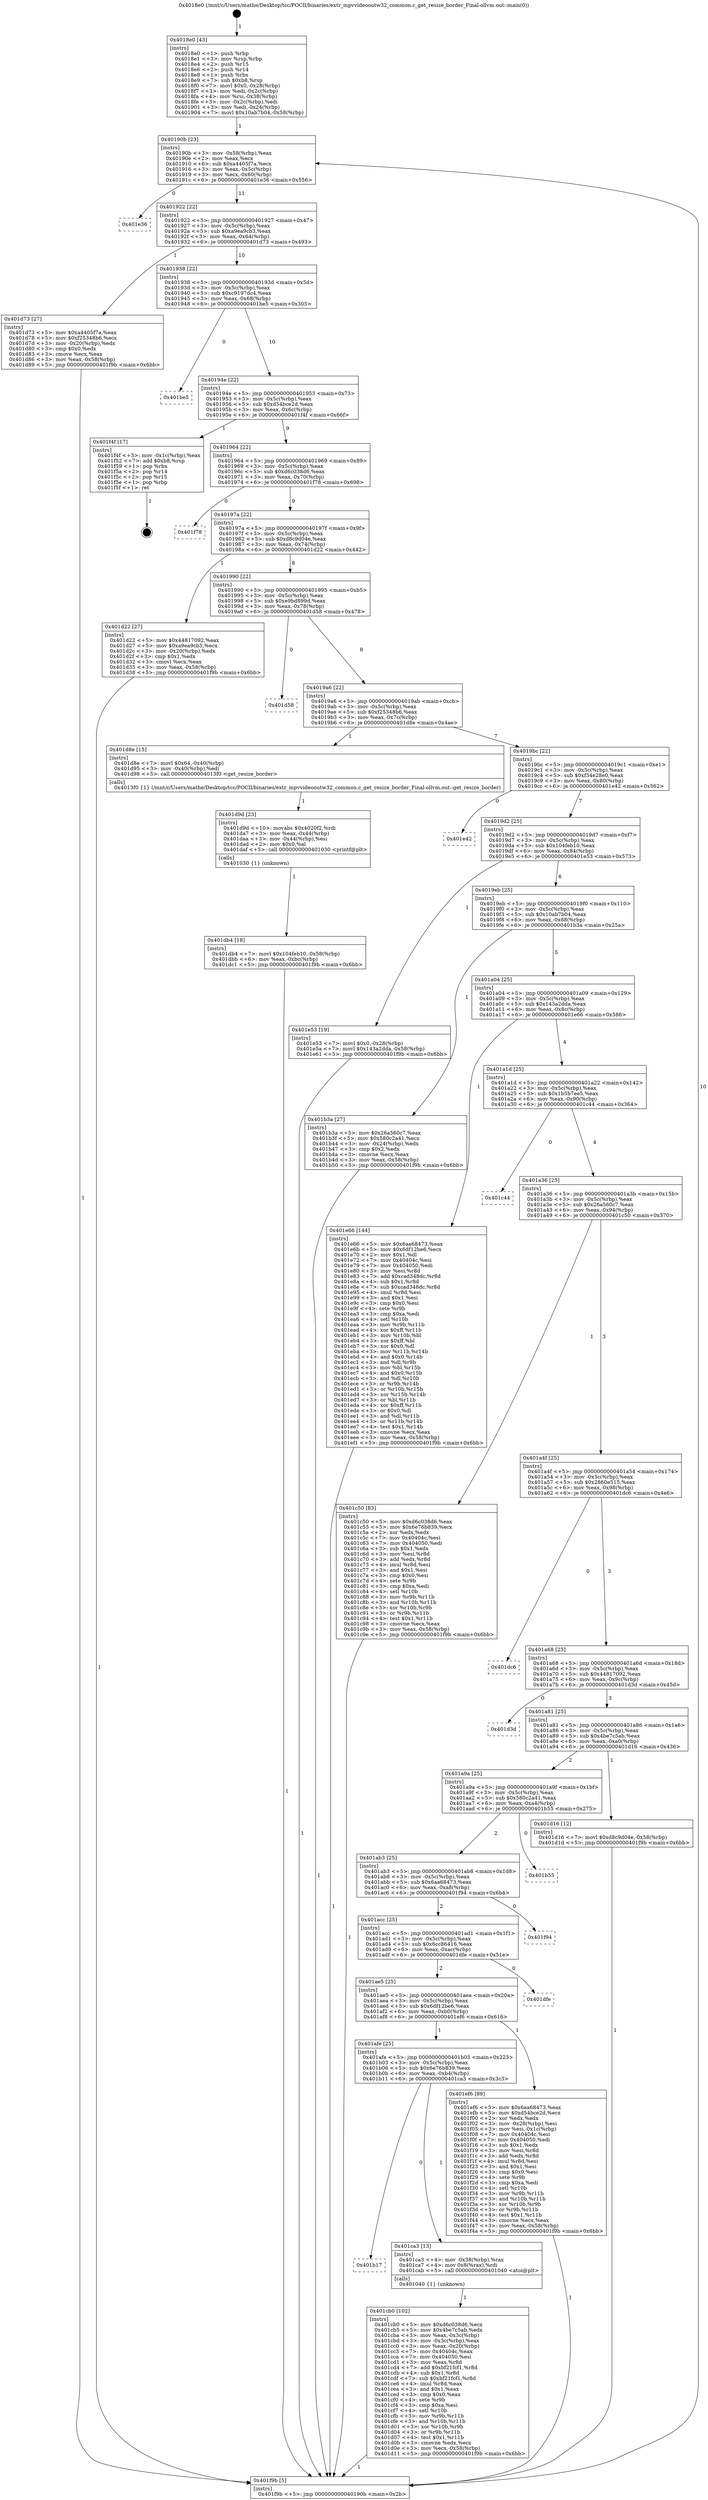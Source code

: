 digraph "0x4018e0" {
  label = "0x4018e0 (/mnt/c/Users/mathe/Desktop/tcc/POCII/binaries/extr_mpvvideooutw32_common.c_get_resize_border_Final-ollvm.out::main(0))"
  labelloc = "t"
  node[shape=record]

  Entry [label="",width=0.3,height=0.3,shape=circle,fillcolor=black,style=filled]
  "0x40190b" [label="{
     0x40190b [23]\l
     | [instrs]\l
     &nbsp;&nbsp;0x40190b \<+3\>: mov -0x58(%rbp),%eax\l
     &nbsp;&nbsp;0x40190e \<+2\>: mov %eax,%ecx\l
     &nbsp;&nbsp;0x401910 \<+6\>: sub $0xa4405f7a,%ecx\l
     &nbsp;&nbsp;0x401916 \<+3\>: mov %eax,-0x5c(%rbp)\l
     &nbsp;&nbsp;0x401919 \<+3\>: mov %ecx,-0x60(%rbp)\l
     &nbsp;&nbsp;0x40191c \<+6\>: je 0000000000401e36 \<main+0x556\>\l
  }"]
  "0x401e36" [label="{
     0x401e36\l
  }", style=dashed]
  "0x401922" [label="{
     0x401922 [22]\l
     | [instrs]\l
     &nbsp;&nbsp;0x401922 \<+5\>: jmp 0000000000401927 \<main+0x47\>\l
     &nbsp;&nbsp;0x401927 \<+3\>: mov -0x5c(%rbp),%eax\l
     &nbsp;&nbsp;0x40192a \<+5\>: sub $0xa9ea9cb3,%eax\l
     &nbsp;&nbsp;0x40192f \<+3\>: mov %eax,-0x64(%rbp)\l
     &nbsp;&nbsp;0x401932 \<+6\>: je 0000000000401d73 \<main+0x493\>\l
  }"]
  Exit [label="",width=0.3,height=0.3,shape=circle,fillcolor=black,style=filled,peripheries=2]
  "0x401d73" [label="{
     0x401d73 [27]\l
     | [instrs]\l
     &nbsp;&nbsp;0x401d73 \<+5\>: mov $0xa4405f7a,%eax\l
     &nbsp;&nbsp;0x401d78 \<+5\>: mov $0xf25348b6,%ecx\l
     &nbsp;&nbsp;0x401d7d \<+3\>: mov -0x20(%rbp),%edx\l
     &nbsp;&nbsp;0x401d80 \<+3\>: cmp $0x0,%edx\l
     &nbsp;&nbsp;0x401d83 \<+3\>: cmove %ecx,%eax\l
     &nbsp;&nbsp;0x401d86 \<+3\>: mov %eax,-0x58(%rbp)\l
     &nbsp;&nbsp;0x401d89 \<+5\>: jmp 0000000000401f9b \<main+0x6bb\>\l
  }"]
  "0x401938" [label="{
     0x401938 [22]\l
     | [instrs]\l
     &nbsp;&nbsp;0x401938 \<+5\>: jmp 000000000040193d \<main+0x5d\>\l
     &nbsp;&nbsp;0x40193d \<+3\>: mov -0x5c(%rbp),%eax\l
     &nbsp;&nbsp;0x401940 \<+5\>: sub $0xc9197dc4,%eax\l
     &nbsp;&nbsp;0x401945 \<+3\>: mov %eax,-0x68(%rbp)\l
     &nbsp;&nbsp;0x401948 \<+6\>: je 0000000000401be5 \<main+0x305\>\l
  }"]
  "0x401db4" [label="{
     0x401db4 [18]\l
     | [instrs]\l
     &nbsp;&nbsp;0x401db4 \<+7\>: movl $0x104feb10,-0x58(%rbp)\l
     &nbsp;&nbsp;0x401dbb \<+6\>: mov %eax,-0xbc(%rbp)\l
     &nbsp;&nbsp;0x401dc1 \<+5\>: jmp 0000000000401f9b \<main+0x6bb\>\l
  }"]
  "0x401be5" [label="{
     0x401be5\l
  }", style=dashed]
  "0x40194e" [label="{
     0x40194e [22]\l
     | [instrs]\l
     &nbsp;&nbsp;0x40194e \<+5\>: jmp 0000000000401953 \<main+0x73\>\l
     &nbsp;&nbsp;0x401953 \<+3\>: mov -0x5c(%rbp),%eax\l
     &nbsp;&nbsp;0x401956 \<+5\>: sub $0xd54bce2d,%eax\l
     &nbsp;&nbsp;0x40195b \<+3\>: mov %eax,-0x6c(%rbp)\l
     &nbsp;&nbsp;0x40195e \<+6\>: je 0000000000401f4f \<main+0x66f\>\l
  }"]
  "0x401d9d" [label="{
     0x401d9d [23]\l
     | [instrs]\l
     &nbsp;&nbsp;0x401d9d \<+10\>: movabs $0x4020f2,%rdi\l
     &nbsp;&nbsp;0x401da7 \<+3\>: mov %eax,-0x44(%rbp)\l
     &nbsp;&nbsp;0x401daa \<+3\>: mov -0x44(%rbp),%esi\l
     &nbsp;&nbsp;0x401dad \<+2\>: mov $0x0,%al\l
     &nbsp;&nbsp;0x401daf \<+5\>: call 0000000000401030 \<printf@plt\>\l
     | [calls]\l
     &nbsp;&nbsp;0x401030 \{1\} (unknown)\l
  }"]
  "0x401f4f" [label="{
     0x401f4f [17]\l
     | [instrs]\l
     &nbsp;&nbsp;0x401f4f \<+3\>: mov -0x1c(%rbp),%eax\l
     &nbsp;&nbsp;0x401f52 \<+7\>: add $0xb8,%rsp\l
     &nbsp;&nbsp;0x401f59 \<+1\>: pop %rbx\l
     &nbsp;&nbsp;0x401f5a \<+2\>: pop %r14\l
     &nbsp;&nbsp;0x401f5c \<+2\>: pop %r15\l
     &nbsp;&nbsp;0x401f5e \<+1\>: pop %rbp\l
     &nbsp;&nbsp;0x401f5f \<+1\>: ret\l
  }"]
  "0x401964" [label="{
     0x401964 [22]\l
     | [instrs]\l
     &nbsp;&nbsp;0x401964 \<+5\>: jmp 0000000000401969 \<main+0x89\>\l
     &nbsp;&nbsp;0x401969 \<+3\>: mov -0x5c(%rbp),%eax\l
     &nbsp;&nbsp;0x40196c \<+5\>: sub $0xd6c038d6,%eax\l
     &nbsp;&nbsp;0x401971 \<+3\>: mov %eax,-0x70(%rbp)\l
     &nbsp;&nbsp;0x401974 \<+6\>: je 0000000000401f78 \<main+0x698\>\l
  }"]
  "0x401cb0" [label="{
     0x401cb0 [102]\l
     | [instrs]\l
     &nbsp;&nbsp;0x401cb0 \<+5\>: mov $0xd6c038d6,%ecx\l
     &nbsp;&nbsp;0x401cb5 \<+5\>: mov $0x4be7c5ab,%edx\l
     &nbsp;&nbsp;0x401cba \<+3\>: mov %eax,-0x3c(%rbp)\l
     &nbsp;&nbsp;0x401cbd \<+3\>: mov -0x3c(%rbp),%eax\l
     &nbsp;&nbsp;0x401cc0 \<+3\>: mov %eax,-0x20(%rbp)\l
     &nbsp;&nbsp;0x401cc3 \<+7\>: mov 0x40404c,%eax\l
     &nbsp;&nbsp;0x401cca \<+7\>: mov 0x404050,%esi\l
     &nbsp;&nbsp;0x401cd1 \<+3\>: mov %eax,%r8d\l
     &nbsp;&nbsp;0x401cd4 \<+7\>: add $0xbf21fcf1,%r8d\l
     &nbsp;&nbsp;0x401cdb \<+4\>: sub $0x1,%r8d\l
     &nbsp;&nbsp;0x401cdf \<+7\>: sub $0xbf21fcf1,%r8d\l
     &nbsp;&nbsp;0x401ce6 \<+4\>: imul %r8d,%eax\l
     &nbsp;&nbsp;0x401cea \<+3\>: and $0x1,%eax\l
     &nbsp;&nbsp;0x401ced \<+3\>: cmp $0x0,%eax\l
     &nbsp;&nbsp;0x401cf0 \<+4\>: sete %r9b\l
     &nbsp;&nbsp;0x401cf4 \<+3\>: cmp $0xa,%esi\l
     &nbsp;&nbsp;0x401cf7 \<+4\>: setl %r10b\l
     &nbsp;&nbsp;0x401cfb \<+3\>: mov %r9b,%r11b\l
     &nbsp;&nbsp;0x401cfe \<+3\>: and %r10b,%r11b\l
     &nbsp;&nbsp;0x401d01 \<+3\>: xor %r10b,%r9b\l
     &nbsp;&nbsp;0x401d04 \<+3\>: or %r9b,%r11b\l
     &nbsp;&nbsp;0x401d07 \<+4\>: test $0x1,%r11b\l
     &nbsp;&nbsp;0x401d0b \<+3\>: cmovne %edx,%ecx\l
     &nbsp;&nbsp;0x401d0e \<+3\>: mov %ecx,-0x58(%rbp)\l
     &nbsp;&nbsp;0x401d11 \<+5\>: jmp 0000000000401f9b \<main+0x6bb\>\l
  }"]
  "0x401f78" [label="{
     0x401f78\l
  }", style=dashed]
  "0x40197a" [label="{
     0x40197a [22]\l
     | [instrs]\l
     &nbsp;&nbsp;0x40197a \<+5\>: jmp 000000000040197f \<main+0x9f\>\l
     &nbsp;&nbsp;0x40197f \<+3\>: mov -0x5c(%rbp),%eax\l
     &nbsp;&nbsp;0x401982 \<+5\>: sub $0xd8c9d04e,%eax\l
     &nbsp;&nbsp;0x401987 \<+3\>: mov %eax,-0x74(%rbp)\l
     &nbsp;&nbsp;0x40198a \<+6\>: je 0000000000401d22 \<main+0x442\>\l
  }"]
  "0x401b17" [label="{
     0x401b17\l
  }", style=dashed]
  "0x401d22" [label="{
     0x401d22 [27]\l
     | [instrs]\l
     &nbsp;&nbsp;0x401d22 \<+5\>: mov $0x44817092,%eax\l
     &nbsp;&nbsp;0x401d27 \<+5\>: mov $0xa9ea9cb3,%ecx\l
     &nbsp;&nbsp;0x401d2c \<+3\>: mov -0x20(%rbp),%edx\l
     &nbsp;&nbsp;0x401d2f \<+3\>: cmp $0x1,%edx\l
     &nbsp;&nbsp;0x401d32 \<+3\>: cmovl %ecx,%eax\l
     &nbsp;&nbsp;0x401d35 \<+3\>: mov %eax,-0x58(%rbp)\l
     &nbsp;&nbsp;0x401d38 \<+5\>: jmp 0000000000401f9b \<main+0x6bb\>\l
  }"]
  "0x401990" [label="{
     0x401990 [22]\l
     | [instrs]\l
     &nbsp;&nbsp;0x401990 \<+5\>: jmp 0000000000401995 \<main+0xb5\>\l
     &nbsp;&nbsp;0x401995 \<+3\>: mov -0x5c(%rbp),%eax\l
     &nbsp;&nbsp;0x401998 \<+5\>: sub $0xe9bd899d,%eax\l
     &nbsp;&nbsp;0x40199d \<+3\>: mov %eax,-0x78(%rbp)\l
     &nbsp;&nbsp;0x4019a0 \<+6\>: je 0000000000401d58 \<main+0x478\>\l
  }"]
  "0x401ca3" [label="{
     0x401ca3 [13]\l
     | [instrs]\l
     &nbsp;&nbsp;0x401ca3 \<+4\>: mov -0x38(%rbp),%rax\l
     &nbsp;&nbsp;0x401ca7 \<+4\>: mov 0x8(%rax),%rdi\l
     &nbsp;&nbsp;0x401cab \<+5\>: call 0000000000401040 \<atoi@plt\>\l
     | [calls]\l
     &nbsp;&nbsp;0x401040 \{1\} (unknown)\l
  }"]
  "0x401d58" [label="{
     0x401d58\l
  }", style=dashed]
  "0x4019a6" [label="{
     0x4019a6 [22]\l
     | [instrs]\l
     &nbsp;&nbsp;0x4019a6 \<+5\>: jmp 00000000004019ab \<main+0xcb\>\l
     &nbsp;&nbsp;0x4019ab \<+3\>: mov -0x5c(%rbp),%eax\l
     &nbsp;&nbsp;0x4019ae \<+5\>: sub $0xf25348b6,%eax\l
     &nbsp;&nbsp;0x4019b3 \<+3\>: mov %eax,-0x7c(%rbp)\l
     &nbsp;&nbsp;0x4019b6 \<+6\>: je 0000000000401d8e \<main+0x4ae\>\l
  }"]
  "0x401afe" [label="{
     0x401afe [25]\l
     | [instrs]\l
     &nbsp;&nbsp;0x401afe \<+5\>: jmp 0000000000401b03 \<main+0x223\>\l
     &nbsp;&nbsp;0x401b03 \<+3\>: mov -0x5c(%rbp),%eax\l
     &nbsp;&nbsp;0x401b06 \<+5\>: sub $0x6e76b839,%eax\l
     &nbsp;&nbsp;0x401b0b \<+6\>: mov %eax,-0xb4(%rbp)\l
     &nbsp;&nbsp;0x401b11 \<+6\>: je 0000000000401ca3 \<main+0x3c3\>\l
  }"]
  "0x401d8e" [label="{
     0x401d8e [15]\l
     | [instrs]\l
     &nbsp;&nbsp;0x401d8e \<+7\>: movl $0x64,-0x40(%rbp)\l
     &nbsp;&nbsp;0x401d95 \<+3\>: mov -0x40(%rbp),%edi\l
     &nbsp;&nbsp;0x401d98 \<+5\>: call 00000000004013f0 \<get_resize_border\>\l
     | [calls]\l
     &nbsp;&nbsp;0x4013f0 \{1\} (/mnt/c/Users/mathe/Desktop/tcc/POCII/binaries/extr_mpvvideooutw32_common.c_get_resize_border_Final-ollvm.out::get_resize_border)\l
  }"]
  "0x4019bc" [label="{
     0x4019bc [22]\l
     | [instrs]\l
     &nbsp;&nbsp;0x4019bc \<+5\>: jmp 00000000004019c1 \<main+0xe1\>\l
     &nbsp;&nbsp;0x4019c1 \<+3\>: mov -0x5c(%rbp),%eax\l
     &nbsp;&nbsp;0x4019c4 \<+5\>: sub $0xf34e28e0,%eax\l
     &nbsp;&nbsp;0x4019c9 \<+3\>: mov %eax,-0x80(%rbp)\l
     &nbsp;&nbsp;0x4019cc \<+6\>: je 0000000000401e42 \<main+0x562\>\l
  }"]
  "0x401ef6" [label="{
     0x401ef6 [89]\l
     | [instrs]\l
     &nbsp;&nbsp;0x401ef6 \<+5\>: mov $0x6aa68473,%eax\l
     &nbsp;&nbsp;0x401efb \<+5\>: mov $0xd54bce2d,%ecx\l
     &nbsp;&nbsp;0x401f00 \<+2\>: xor %edx,%edx\l
     &nbsp;&nbsp;0x401f02 \<+3\>: mov -0x28(%rbp),%esi\l
     &nbsp;&nbsp;0x401f05 \<+3\>: mov %esi,-0x1c(%rbp)\l
     &nbsp;&nbsp;0x401f08 \<+7\>: mov 0x40404c,%esi\l
     &nbsp;&nbsp;0x401f0f \<+7\>: mov 0x404050,%edi\l
     &nbsp;&nbsp;0x401f16 \<+3\>: sub $0x1,%edx\l
     &nbsp;&nbsp;0x401f19 \<+3\>: mov %esi,%r8d\l
     &nbsp;&nbsp;0x401f1c \<+3\>: add %edx,%r8d\l
     &nbsp;&nbsp;0x401f1f \<+4\>: imul %r8d,%esi\l
     &nbsp;&nbsp;0x401f23 \<+3\>: and $0x1,%esi\l
     &nbsp;&nbsp;0x401f26 \<+3\>: cmp $0x0,%esi\l
     &nbsp;&nbsp;0x401f29 \<+4\>: sete %r9b\l
     &nbsp;&nbsp;0x401f2d \<+3\>: cmp $0xa,%edi\l
     &nbsp;&nbsp;0x401f30 \<+4\>: setl %r10b\l
     &nbsp;&nbsp;0x401f34 \<+3\>: mov %r9b,%r11b\l
     &nbsp;&nbsp;0x401f37 \<+3\>: and %r10b,%r11b\l
     &nbsp;&nbsp;0x401f3a \<+3\>: xor %r10b,%r9b\l
     &nbsp;&nbsp;0x401f3d \<+3\>: or %r9b,%r11b\l
     &nbsp;&nbsp;0x401f40 \<+4\>: test $0x1,%r11b\l
     &nbsp;&nbsp;0x401f44 \<+3\>: cmovne %ecx,%eax\l
     &nbsp;&nbsp;0x401f47 \<+3\>: mov %eax,-0x58(%rbp)\l
     &nbsp;&nbsp;0x401f4a \<+5\>: jmp 0000000000401f9b \<main+0x6bb\>\l
  }"]
  "0x401e42" [label="{
     0x401e42\l
  }", style=dashed]
  "0x4019d2" [label="{
     0x4019d2 [25]\l
     | [instrs]\l
     &nbsp;&nbsp;0x4019d2 \<+5\>: jmp 00000000004019d7 \<main+0xf7\>\l
     &nbsp;&nbsp;0x4019d7 \<+3\>: mov -0x5c(%rbp),%eax\l
     &nbsp;&nbsp;0x4019da \<+5\>: sub $0x104feb10,%eax\l
     &nbsp;&nbsp;0x4019df \<+6\>: mov %eax,-0x84(%rbp)\l
     &nbsp;&nbsp;0x4019e5 \<+6\>: je 0000000000401e53 \<main+0x573\>\l
  }"]
  "0x401ae5" [label="{
     0x401ae5 [25]\l
     | [instrs]\l
     &nbsp;&nbsp;0x401ae5 \<+5\>: jmp 0000000000401aea \<main+0x20a\>\l
     &nbsp;&nbsp;0x401aea \<+3\>: mov -0x5c(%rbp),%eax\l
     &nbsp;&nbsp;0x401aed \<+5\>: sub $0x6df12be6,%eax\l
     &nbsp;&nbsp;0x401af2 \<+6\>: mov %eax,-0xb0(%rbp)\l
     &nbsp;&nbsp;0x401af8 \<+6\>: je 0000000000401ef6 \<main+0x616\>\l
  }"]
  "0x401e53" [label="{
     0x401e53 [19]\l
     | [instrs]\l
     &nbsp;&nbsp;0x401e53 \<+7\>: movl $0x0,-0x28(%rbp)\l
     &nbsp;&nbsp;0x401e5a \<+7\>: movl $0x143a2dda,-0x58(%rbp)\l
     &nbsp;&nbsp;0x401e61 \<+5\>: jmp 0000000000401f9b \<main+0x6bb\>\l
  }"]
  "0x4019eb" [label="{
     0x4019eb [25]\l
     | [instrs]\l
     &nbsp;&nbsp;0x4019eb \<+5\>: jmp 00000000004019f0 \<main+0x110\>\l
     &nbsp;&nbsp;0x4019f0 \<+3\>: mov -0x5c(%rbp),%eax\l
     &nbsp;&nbsp;0x4019f3 \<+5\>: sub $0x10ab7b04,%eax\l
     &nbsp;&nbsp;0x4019f8 \<+6\>: mov %eax,-0x88(%rbp)\l
     &nbsp;&nbsp;0x4019fe \<+6\>: je 0000000000401b3a \<main+0x25a\>\l
  }"]
  "0x401dfe" [label="{
     0x401dfe\l
  }", style=dashed]
  "0x401b3a" [label="{
     0x401b3a [27]\l
     | [instrs]\l
     &nbsp;&nbsp;0x401b3a \<+5\>: mov $0x26a560c7,%eax\l
     &nbsp;&nbsp;0x401b3f \<+5\>: mov $0x580c2a41,%ecx\l
     &nbsp;&nbsp;0x401b44 \<+3\>: mov -0x24(%rbp),%edx\l
     &nbsp;&nbsp;0x401b47 \<+3\>: cmp $0x2,%edx\l
     &nbsp;&nbsp;0x401b4a \<+3\>: cmovne %ecx,%eax\l
     &nbsp;&nbsp;0x401b4d \<+3\>: mov %eax,-0x58(%rbp)\l
     &nbsp;&nbsp;0x401b50 \<+5\>: jmp 0000000000401f9b \<main+0x6bb\>\l
  }"]
  "0x401a04" [label="{
     0x401a04 [25]\l
     | [instrs]\l
     &nbsp;&nbsp;0x401a04 \<+5\>: jmp 0000000000401a09 \<main+0x129\>\l
     &nbsp;&nbsp;0x401a09 \<+3\>: mov -0x5c(%rbp),%eax\l
     &nbsp;&nbsp;0x401a0c \<+5\>: sub $0x143a2dda,%eax\l
     &nbsp;&nbsp;0x401a11 \<+6\>: mov %eax,-0x8c(%rbp)\l
     &nbsp;&nbsp;0x401a17 \<+6\>: je 0000000000401e66 \<main+0x586\>\l
  }"]
  "0x401f9b" [label="{
     0x401f9b [5]\l
     | [instrs]\l
     &nbsp;&nbsp;0x401f9b \<+5\>: jmp 000000000040190b \<main+0x2b\>\l
  }"]
  "0x4018e0" [label="{
     0x4018e0 [43]\l
     | [instrs]\l
     &nbsp;&nbsp;0x4018e0 \<+1\>: push %rbp\l
     &nbsp;&nbsp;0x4018e1 \<+3\>: mov %rsp,%rbp\l
     &nbsp;&nbsp;0x4018e4 \<+2\>: push %r15\l
     &nbsp;&nbsp;0x4018e6 \<+2\>: push %r14\l
     &nbsp;&nbsp;0x4018e8 \<+1\>: push %rbx\l
     &nbsp;&nbsp;0x4018e9 \<+7\>: sub $0xb8,%rsp\l
     &nbsp;&nbsp;0x4018f0 \<+7\>: movl $0x0,-0x28(%rbp)\l
     &nbsp;&nbsp;0x4018f7 \<+3\>: mov %edi,-0x2c(%rbp)\l
     &nbsp;&nbsp;0x4018fa \<+4\>: mov %rsi,-0x38(%rbp)\l
     &nbsp;&nbsp;0x4018fe \<+3\>: mov -0x2c(%rbp),%edi\l
     &nbsp;&nbsp;0x401901 \<+3\>: mov %edi,-0x24(%rbp)\l
     &nbsp;&nbsp;0x401904 \<+7\>: movl $0x10ab7b04,-0x58(%rbp)\l
  }"]
  "0x401acc" [label="{
     0x401acc [25]\l
     | [instrs]\l
     &nbsp;&nbsp;0x401acc \<+5\>: jmp 0000000000401ad1 \<main+0x1f1\>\l
     &nbsp;&nbsp;0x401ad1 \<+3\>: mov -0x5c(%rbp),%eax\l
     &nbsp;&nbsp;0x401ad4 \<+5\>: sub $0x6cc86416,%eax\l
     &nbsp;&nbsp;0x401ad9 \<+6\>: mov %eax,-0xac(%rbp)\l
     &nbsp;&nbsp;0x401adf \<+6\>: je 0000000000401dfe \<main+0x51e\>\l
  }"]
  "0x401e66" [label="{
     0x401e66 [144]\l
     | [instrs]\l
     &nbsp;&nbsp;0x401e66 \<+5\>: mov $0x6aa68473,%eax\l
     &nbsp;&nbsp;0x401e6b \<+5\>: mov $0x6df12be6,%ecx\l
     &nbsp;&nbsp;0x401e70 \<+2\>: mov $0x1,%dl\l
     &nbsp;&nbsp;0x401e72 \<+7\>: mov 0x40404c,%esi\l
     &nbsp;&nbsp;0x401e79 \<+7\>: mov 0x404050,%edi\l
     &nbsp;&nbsp;0x401e80 \<+3\>: mov %esi,%r8d\l
     &nbsp;&nbsp;0x401e83 \<+7\>: add $0xcad348dc,%r8d\l
     &nbsp;&nbsp;0x401e8a \<+4\>: sub $0x1,%r8d\l
     &nbsp;&nbsp;0x401e8e \<+7\>: sub $0xcad348dc,%r8d\l
     &nbsp;&nbsp;0x401e95 \<+4\>: imul %r8d,%esi\l
     &nbsp;&nbsp;0x401e99 \<+3\>: and $0x1,%esi\l
     &nbsp;&nbsp;0x401e9c \<+3\>: cmp $0x0,%esi\l
     &nbsp;&nbsp;0x401e9f \<+4\>: sete %r9b\l
     &nbsp;&nbsp;0x401ea3 \<+3\>: cmp $0xa,%edi\l
     &nbsp;&nbsp;0x401ea6 \<+4\>: setl %r10b\l
     &nbsp;&nbsp;0x401eaa \<+3\>: mov %r9b,%r11b\l
     &nbsp;&nbsp;0x401ead \<+4\>: xor $0xff,%r11b\l
     &nbsp;&nbsp;0x401eb1 \<+3\>: mov %r10b,%bl\l
     &nbsp;&nbsp;0x401eb4 \<+3\>: xor $0xff,%bl\l
     &nbsp;&nbsp;0x401eb7 \<+3\>: xor $0x0,%dl\l
     &nbsp;&nbsp;0x401eba \<+3\>: mov %r11b,%r14b\l
     &nbsp;&nbsp;0x401ebd \<+4\>: and $0x0,%r14b\l
     &nbsp;&nbsp;0x401ec1 \<+3\>: and %dl,%r9b\l
     &nbsp;&nbsp;0x401ec4 \<+3\>: mov %bl,%r15b\l
     &nbsp;&nbsp;0x401ec7 \<+4\>: and $0x0,%r15b\l
     &nbsp;&nbsp;0x401ecb \<+3\>: and %dl,%r10b\l
     &nbsp;&nbsp;0x401ece \<+3\>: or %r9b,%r14b\l
     &nbsp;&nbsp;0x401ed1 \<+3\>: or %r10b,%r15b\l
     &nbsp;&nbsp;0x401ed4 \<+3\>: xor %r15b,%r14b\l
     &nbsp;&nbsp;0x401ed7 \<+3\>: or %bl,%r11b\l
     &nbsp;&nbsp;0x401eda \<+4\>: xor $0xff,%r11b\l
     &nbsp;&nbsp;0x401ede \<+3\>: or $0x0,%dl\l
     &nbsp;&nbsp;0x401ee1 \<+3\>: and %dl,%r11b\l
     &nbsp;&nbsp;0x401ee4 \<+3\>: or %r11b,%r14b\l
     &nbsp;&nbsp;0x401ee7 \<+4\>: test $0x1,%r14b\l
     &nbsp;&nbsp;0x401eeb \<+3\>: cmovne %ecx,%eax\l
     &nbsp;&nbsp;0x401eee \<+3\>: mov %eax,-0x58(%rbp)\l
     &nbsp;&nbsp;0x401ef1 \<+5\>: jmp 0000000000401f9b \<main+0x6bb\>\l
  }"]
  "0x401a1d" [label="{
     0x401a1d [25]\l
     | [instrs]\l
     &nbsp;&nbsp;0x401a1d \<+5\>: jmp 0000000000401a22 \<main+0x142\>\l
     &nbsp;&nbsp;0x401a22 \<+3\>: mov -0x5c(%rbp),%eax\l
     &nbsp;&nbsp;0x401a25 \<+5\>: sub $0x1b5b7ee5,%eax\l
     &nbsp;&nbsp;0x401a2a \<+6\>: mov %eax,-0x90(%rbp)\l
     &nbsp;&nbsp;0x401a30 \<+6\>: je 0000000000401c44 \<main+0x364\>\l
  }"]
  "0x401f94" [label="{
     0x401f94\l
  }", style=dashed]
  "0x401c44" [label="{
     0x401c44\l
  }", style=dashed]
  "0x401a36" [label="{
     0x401a36 [25]\l
     | [instrs]\l
     &nbsp;&nbsp;0x401a36 \<+5\>: jmp 0000000000401a3b \<main+0x15b\>\l
     &nbsp;&nbsp;0x401a3b \<+3\>: mov -0x5c(%rbp),%eax\l
     &nbsp;&nbsp;0x401a3e \<+5\>: sub $0x26a560c7,%eax\l
     &nbsp;&nbsp;0x401a43 \<+6\>: mov %eax,-0x94(%rbp)\l
     &nbsp;&nbsp;0x401a49 \<+6\>: je 0000000000401c50 \<main+0x370\>\l
  }"]
  "0x401ab3" [label="{
     0x401ab3 [25]\l
     | [instrs]\l
     &nbsp;&nbsp;0x401ab3 \<+5\>: jmp 0000000000401ab8 \<main+0x1d8\>\l
     &nbsp;&nbsp;0x401ab8 \<+3\>: mov -0x5c(%rbp),%eax\l
     &nbsp;&nbsp;0x401abb \<+5\>: sub $0x6aa68473,%eax\l
     &nbsp;&nbsp;0x401ac0 \<+6\>: mov %eax,-0xa8(%rbp)\l
     &nbsp;&nbsp;0x401ac6 \<+6\>: je 0000000000401f94 \<main+0x6b4\>\l
  }"]
  "0x401c50" [label="{
     0x401c50 [83]\l
     | [instrs]\l
     &nbsp;&nbsp;0x401c50 \<+5\>: mov $0xd6c038d6,%eax\l
     &nbsp;&nbsp;0x401c55 \<+5\>: mov $0x6e76b839,%ecx\l
     &nbsp;&nbsp;0x401c5a \<+2\>: xor %edx,%edx\l
     &nbsp;&nbsp;0x401c5c \<+7\>: mov 0x40404c,%esi\l
     &nbsp;&nbsp;0x401c63 \<+7\>: mov 0x404050,%edi\l
     &nbsp;&nbsp;0x401c6a \<+3\>: sub $0x1,%edx\l
     &nbsp;&nbsp;0x401c6d \<+3\>: mov %esi,%r8d\l
     &nbsp;&nbsp;0x401c70 \<+3\>: add %edx,%r8d\l
     &nbsp;&nbsp;0x401c73 \<+4\>: imul %r8d,%esi\l
     &nbsp;&nbsp;0x401c77 \<+3\>: and $0x1,%esi\l
     &nbsp;&nbsp;0x401c7a \<+3\>: cmp $0x0,%esi\l
     &nbsp;&nbsp;0x401c7d \<+4\>: sete %r9b\l
     &nbsp;&nbsp;0x401c81 \<+3\>: cmp $0xa,%edi\l
     &nbsp;&nbsp;0x401c84 \<+4\>: setl %r10b\l
     &nbsp;&nbsp;0x401c88 \<+3\>: mov %r9b,%r11b\l
     &nbsp;&nbsp;0x401c8b \<+3\>: and %r10b,%r11b\l
     &nbsp;&nbsp;0x401c8e \<+3\>: xor %r10b,%r9b\l
     &nbsp;&nbsp;0x401c91 \<+3\>: or %r9b,%r11b\l
     &nbsp;&nbsp;0x401c94 \<+4\>: test $0x1,%r11b\l
     &nbsp;&nbsp;0x401c98 \<+3\>: cmovne %ecx,%eax\l
     &nbsp;&nbsp;0x401c9b \<+3\>: mov %eax,-0x58(%rbp)\l
     &nbsp;&nbsp;0x401c9e \<+5\>: jmp 0000000000401f9b \<main+0x6bb\>\l
  }"]
  "0x401a4f" [label="{
     0x401a4f [25]\l
     | [instrs]\l
     &nbsp;&nbsp;0x401a4f \<+5\>: jmp 0000000000401a54 \<main+0x174\>\l
     &nbsp;&nbsp;0x401a54 \<+3\>: mov -0x5c(%rbp),%eax\l
     &nbsp;&nbsp;0x401a57 \<+5\>: sub $0x2860e515,%eax\l
     &nbsp;&nbsp;0x401a5c \<+6\>: mov %eax,-0x98(%rbp)\l
     &nbsp;&nbsp;0x401a62 \<+6\>: je 0000000000401dc6 \<main+0x4e6\>\l
  }"]
  "0x401b55" [label="{
     0x401b55\l
  }", style=dashed]
  "0x401dc6" [label="{
     0x401dc6\l
  }", style=dashed]
  "0x401a68" [label="{
     0x401a68 [25]\l
     | [instrs]\l
     &nbsp;&nbsp;0x401a68 \<+5\>: jmp 0000000000401a6d \<main+0x18d\>\l
     &nbsp;&nbsp;0x401a6d \<+3\>: mov -0x5c(%rbp),%eax\l
     &nbsp;&nbsp;0x401a70 \<+5\>: sub $0x44817092,%eax\l
     &nbsp;&nbsp;0x401a75 \<+6\>: mov %eax,-0x9c(%rbp)\l
     &nbsp;&nbsp;0x401a7b \<+6\>: je 0000000000401d3d \<main+0x45d\>\l
  }"]
  "0x401a9a" [label="{
     0x401a9a [25]\l
     | [instrs]\l
     &nbsp;&nbsp;0x401a9a \<+5\>: jmp 0000000000401a9f \<main+0x1bf\>\l
     &nbsp;&nbsp;0x401a9f \<+3\>: mov -0x5c(%rbp),%eax\l
     &nbsp;&nbsp;0x401aa2 \<+5\>: sub $0x580c2a41,%eax\l
     &nbsp;&nbsp;0x401aa7 \<+6\>: mov %eax,-0xa4(%rbp)\l
     &nbsp;&nbsp;0x401aad \<+6\>: je 0000000000401b55 \<main+0x275\>\l
  }"]
  "0x401d3d" [label="{
     0x401d3d\l
  }", style=dashed]
  "0x401a81" [label="{
     0x401a81 [25]\l
     | [instrs]\l
     &nbsp;&nbsp;0x401a81 \<+5\>: jmp 0000000000401a86 \<main+0x1a6\>\l
     &nbsp;&nbsp;0x401a86 \<+3\>: mov -0x5c(%rbp),%eax\l
     &nbsp;&nbsp;0x401a89 \<+5\>: sub $0x4be7c5ab,%eax\l
     &nbsp;&nbsp;0x401a8e \<+6\>: mov %eax,-0xa0(%rbp)\l
     &nbsp;&nbsp;0x401a94 \<+6\>: je 0000000000401d16 \<main+0x436\>\l
  }"]
  "0x401d16" [label="{
     0x401d16 [12]\l
     | [instrs]\l
     &nbsp;&nbsp;0x401d16 \<+7\>: movl $0xd8c9d04e,-0x58(%rbp)\l
     &nbsp;&nbsp;0x401d1d \<+5\>: jmp 0000000000401f9b \<main+0x6bb\>\l
  }"]
  Entry -> "0x4018e0" [label=" 1"]
  "0x40190b" -> "0x401e36" [label=" 0"]
  "0x40190b" -> "0x401922" [label=" 11"]
  "0x401f4f" -> Exit [label=" 1"]
  "0x401922" -> "0x401d73" [label=" 1"]
  "0x401922" -> "0x401938" [label=" 10"]
  "0x401ef6" -> "0x401f9b" [label=" 1"]
  "0x401938" -> "0x401be5" [label=" 0"]
  "0x401938" -> "0x40194e" [label=" 10"]
  "0x401e66" -> "0x401f9b" [label=" 1"]
  "0x40194e" -> "0x401f4f" [label=" 1"]
  "0x40194e" -> "0x401964" [label=" 9"]
  "0x401e53" -> "0x401f9b" [label=" 1"]
  "0x401964" -> "0x401f78" [label=" 0"]
  "0x401964" -> "0x40197a" [label=" 9"]
  "0x401db4" -> "0x401f9b" [label=" 1"]
  "0x40197a" -> "0x401d22" [label=" 1"]
  "0x40197a" -> "0x401990" [label=" 8"]
  "0x401d9d" -> "0x401db4" [label=" 1"]
  "0x401990" -> "0x401d58" [label=" 0"]
  "0x401990" -> "0x4019a6" [label=" 8"]
  "0x401d8e" -> "0x401d9d" [label=" 1"]
  "0x4019a6" -> "0x401d8e" [label=" 1"]
  "0x4019a6" -> "0x4019bc" [label=" 7"]
  "0x401d22" -> "0x401f9b" [label=" 1"]
  "0x4019bc" -> "0x401e42" [label=" 0"]
  "0x4019bc" -> "0x4019d2" [label=" 7"]
  "0x401d16" -> "0x401f9b" [label=" 1"]
  "0x4019d2" -> "0x401e53" [label=" 1"]
  "0x4019d2" -> "0x4019eb" [label=" 6"]
  "0x401ca3" -> "0x401cb0" [label=" 1"]
  "0x4019eb" -> "0x401b3a" [label=" 1"]
  "0x4019eb" -> "0x401a04" [label=" 5"]
  "0x401b3a" -> "0x401f9b" [label=" 1"]
  "0x4018e0" -> "0x40190b" [label=" 1"]
  "0x401f9b" -> "0x40190b" [label=" 10"]
  "0x401afe" -> "0x401b17" [label=" 0"]
  "0x401a04" -> "0x401e66" [label=" 1"]
  "0x401a04" -> "0x401a1d" [label=" 4"]
  "0x401d73" -> "0x401f9b" [label=" 1"]
  "0x401a1d" -> "0x401c44" [label=" 0"]
  "0x401a1d" -> "0x401a36" [label=" 4"]
  "0x401ae5" -> "0x401afe" [label=" 1"]
  "0x401a36" -> "0x401c50" [label=" 1"]
  "0x401a36" -> "0x401a4f" [label=" 3"]
  "0x401c50" -> "0x401f9b" [label=" 1"]
  "0x401cb0" -> "0x401f9b" [label=" 1"]
  "0x401a4f" -> "0x401dc6" [label=" 0"]
  "0x401a4f" -> "0x401a68" [label=" 3"]
  "0x401acc" -> "0x401ae5" [label=" 2"]
  "0x401a68" -> "0x401d3d" [label=" 0"]
  "0x401a68" -> "0x401a81" [label=" 3"]
  "0x401afe" -> "0x401ca3" [label=" 1"]
  "0x401a81" -> "0x401d16" [label=" 1"]
  "0x401a81" -> "0x401a9a" [label=" 2"]
  "0x401acc" -> "0x401dfe" [label=" 0"]
  "0x401a9a" -> "0x401b55" [label=" 0"]
  "0x401a9a" -> "0x401ab3" [label=" 2"]
  "0x401ae5" -> "0x401ef6" [label=" 1"]
  "0x401ab3" -> "0x401f94" [label=" 0"]
  "0x401ab3" -> "0x401acc" [label=" 2"]
}
